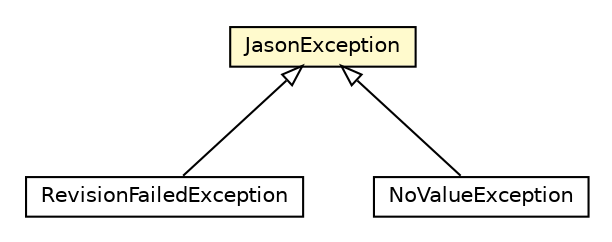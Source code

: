 #!/usr/local/bin/dot
#
# Class diagram 
# Generated by UMLGraph version R5_6 (http://www.umlgraph.org/)
#

digraph G {
	edge [fontname="Helvetica",fontsize=10,labelfontname="Helvetica",labelfontsize=10];
	node [fontname="Helvetica",fontsize=10,shape=plaintext];
	nodesep=0.25;
	ranksep=0.5;
	// jason.RevisionFailedException
	c36923 [label=<<table title="jason.RevisionFailedException" border="0" cellborder="1" cellspacing="0" cellpadding="2" port="p" href="./RevisionFailedException.html">
		<tr><td><table border="0" cellspacing="0" cellpadding="1">
<tr><td align="center" balign="center"> RevisionFailedException </td></tr>
		</table></td></tr>
		</table>>, URL="./RevisionFailedException.html", fontname="Helvetica", fontcolor="black", fontsize=10.0];
	// jason.NoValueException
	c36925 [label=<<table title="jason.NoValueException" border="0" cellborder="1" cellspacing="0" cellpadding="2" port="p" href="./NoValueException.html">
		<tr><td><table border="0" cellspacing="0" cellpadding="1">
<tr><td align="center" balign="center"> NoValueException </td></tr>
		</table></td></tr>
		</table>>, URL="./NoValueException.html", fontname="Helvetica", fontcolor="black", fontsize=10.0];
	// jason.JasonException
	c36926 [label=<<table title="jason.JasonException" border="0" cellborder="1" cellspacing="0" cellpadding="2" port="p" bgcolor="lemonChiffon" href="./JasonException.html">
		<tr><td><table border="0" cellspacing="0" cellpadding="1">
<tr><td align="center" balign="center"> JasonException </td></tr>
		</table></td></tr>
		</table>>, URL="./JasonException.html", fontname="Helvetica", fontcolor="black", fontsize=10.0];
	//jason.RevisionFailedException extends jason.JasonException
	c36926:p -> c36923:p [dir=back,arrowtail=empty];
	//jason.NoValueException extends jason.JasonException
	c36926:p -> c36925:p [dir=back,arrowtail=empty];
}

